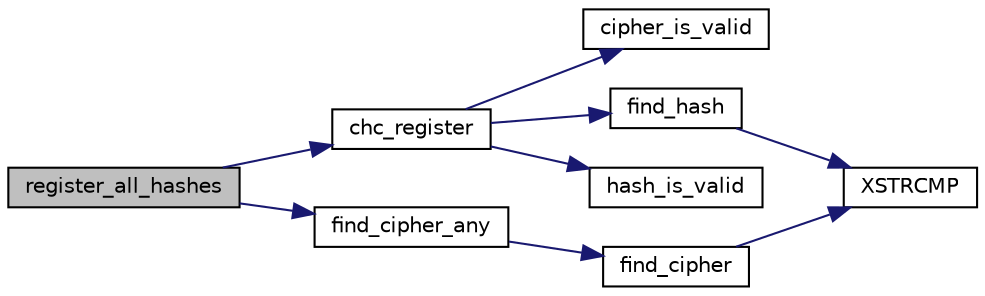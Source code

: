 digraph "register_all_hashes"
{
 // LATEX_PDF_SIZE
  edge [fontname="Helvetica",fontsize="10",labelfontname="Helvetica",labelfontsize="10"];
  node [fontname="Helvetica",fontsize="10",shape=record];
  rankdir="LR";
  Node0 [label="register_all_hashes",height=0.2,width=0.4,color="black", fillcolor="grey75", style="filled", fontcolor="black",tooltip=" "];
  Node0 -> Node1 [color="midnightblue",fontsize="10",style="solid",fontname="Helvetica"];
  Node1 [label="chc_register",height=0.2,width=0.4,color="black", fillcolor="white", style="filled",URL="$chc_8c.html#a3f5fb5f884cb2e504af6b4d56db93f85",tooltip="Initialize the CHC state with a given cipher."];
  Node1 -> Node2 [color="midnightblue",fontsize="10",style="solid",fontname="Helvetica"];
  Node2 [label="cipher_is_valid",height=0.2,width=0.4,color="black", fillcolor="white", style="filled",URL="$tomcrypt__cipher_8h.html#ac30eb68934c4ca07205344dc9d159221",tooltip=" "];
  Node1 -> Node3 [color="midnightblue",fontsize="10",style="solid",fontname="Helvetica"];
  Node3 [label="find_hash",height=0.2,width=0.4,color="black", fillcolor="white", style="filled",URL="$tomcrypt__hash_8h.html#a1818254b9c8f09047af3b66ea7f5852b",tooltip="Find a registered hash by name."];
  Node3 -> Node4 [color="midnightblue",fontsize="10",style="solid",fontname="Helvetica"];
  Node4 [label="XSTRCMP",height=0.2,width=0.4,color="black", fillcolor="white", style="filled",URL="$tomcrypt__cfg_8h.html#a5d6e3d69e1d3f54de008b963bba3c6b3",tooltip=" "];
  Node1 -> Node5 [color="midnightblue",fontsize="10",style="solid",fontname="Helvetica"];
  Node5 [label="hash_is_valid",height=0.2,width=0.4,color="black", fillcolor="white", style="filled",URL="$tomcrypt__hash_8h.html#a79647f22bf48bfa7de03fe5fc958c846",tooltip=" "];
  Node0 -> Node6 [color="midnightblue",fontsize="10",style="solid",fontname="Helvetica"];
  Node6 [label="find_cipher_any",height=0.2,width=0.4,color="black", fillcolor="white", style="filled",URL="$tomcrypt__cipher_8h.html#a292925e244bbb7c919aa60eedcba5bf6",tooltip="Find a cipher flexibly."];
  Node6 -> Node7 [color="midnightblue",fontsize="10",style="solid",fontname="Helvetica"];
  Node7 [label="find_cipher",height=0.2,width=0.4,color="black", fillcolor="white", style="filled",URL="$tomcrypt__cipher_8h.html#af5c3882342fd65a17239cd04bfdf44e2",tooltip="Find a registered cipher by name."];
  Node7 -> Node4 [color="midnightblue",fontsize="10",style="solid",fontname="Helvetica"];
}
